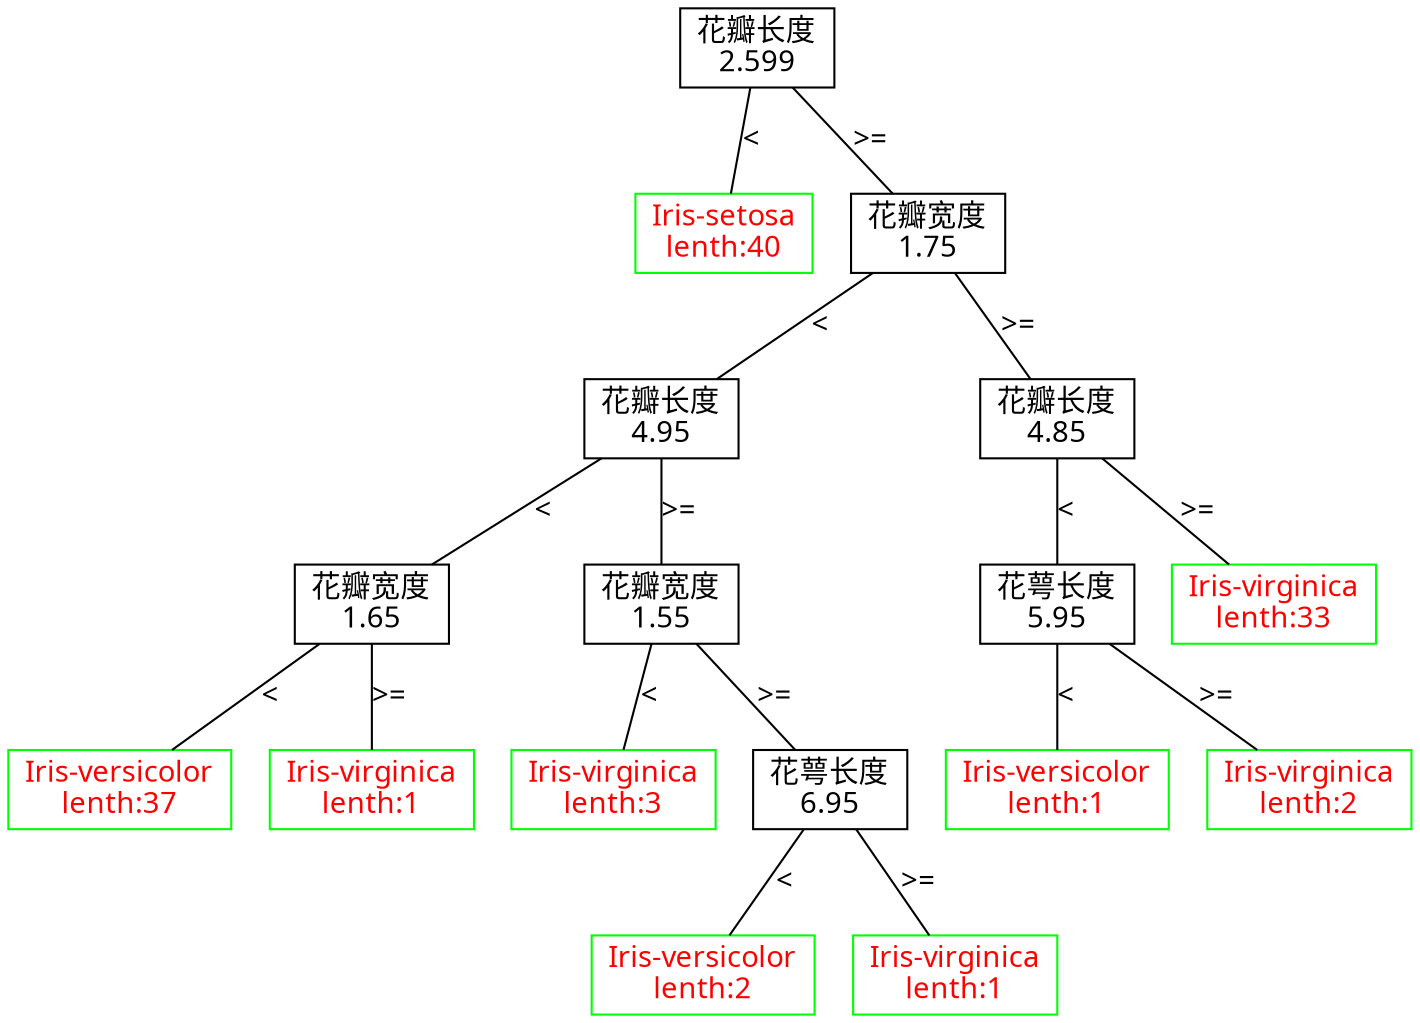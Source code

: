 graph pic{
edge [fontname="Microsoft YaHei"];

node [shape=box, fontname="Microsoft YaHei"];{
    //定义节点关系
    1--2[label="<"];
    1--3[label=">="];
   3--6[label="<"]; 
   3--7[label=">="];
   6--12[label="<"];
   6--13[label=">="];
   7--14[label="<"];
   7--15[label=">="];
   12--24[label="<"];
   12--25[label=">="];
   13--26[label="<"];
   13--27[label=">="];
   14--28[label="<"];
   14--29[label=">="];
   27--54[label="<"];
   27--55[label=">="];
   //定义节点属性
   1[label="花瓣长度\n2.599"];
   6[label="花瓣长度\n4.95"];
   7[label="花瓣长度\n4.85"];
   14[label="花萼长度\n5.95"];
   27[label="花萼长度\n6.95"];
   3[label="花瓣宽度\n1.75"];
   12[label="花瓣宽度\n1.65"];
   13[label="花瓣宽度\n1.55"];
   2[label="Iris-setosa\nlenth:40",color=green,fontcolor=red];
   24[label="Iris-versicolor\nlenth:37",color=green,fontcolor=red];
   28[label="Iris-versicolor\nlenth:1",color=green,fontcolor=red];
   54[label="Iris-versicolor\nlenth:2",color=green,fontcolor=red];
   15[label="Iris-virginica\nlenth:33",color=green,fontcolor=red];
   25[label="Iris-virginica\nlenth:1",color=green,fontcolor=red];
   26[label="Iris-virginica\nlenth:3",color=green,fontcolor=red];
   29[label="Iris-virginica\nlenth:2",color=green,fontcolor=red];
   55[label="Iris-virginica\nlenth:1",color=green,fontcolor=red];
   3[label="花瓣宽度\n1.75"];
   }
    }